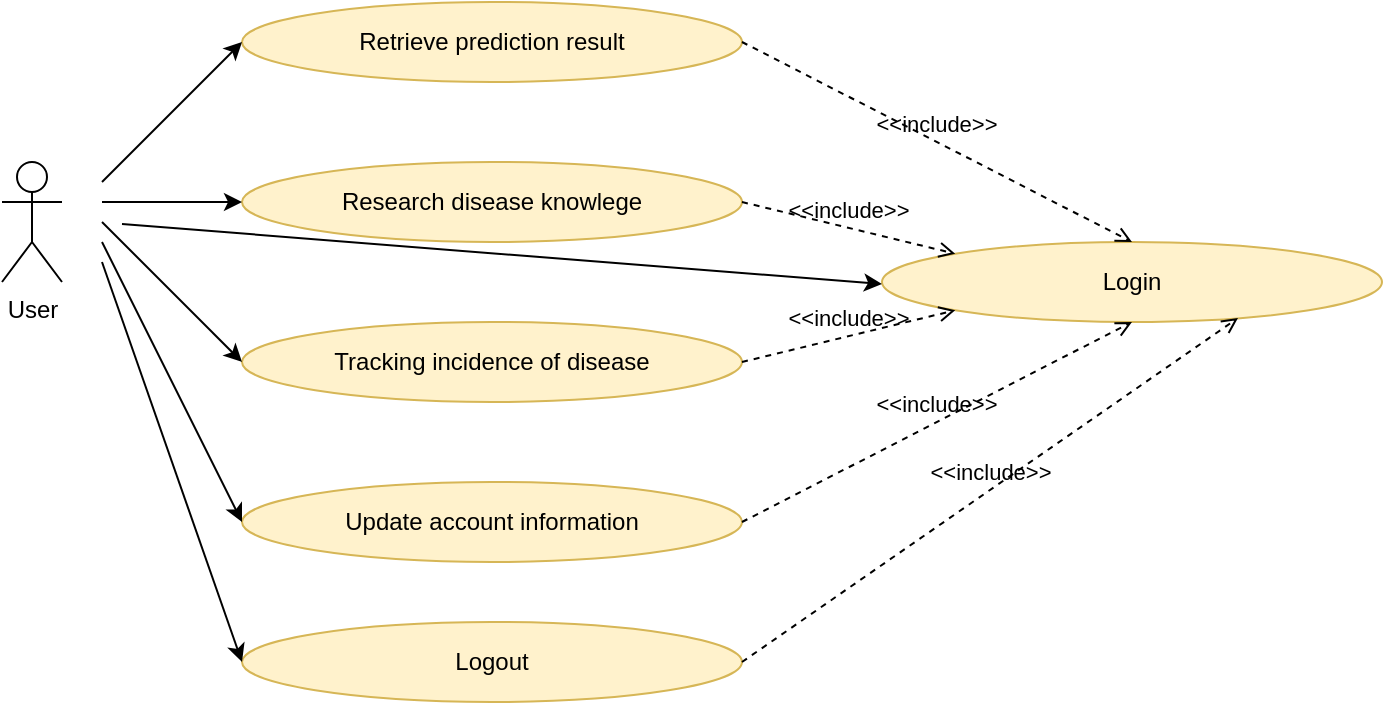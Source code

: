 <mxfile version="13.9.3" type="device" pages="2"><diagram id="Q4VKpC_Am_Wv9PQOqJDr" name="Overview"><mxGraphModel dx="1426" dy="771" grid="1" gridSize="10" guides="1" tooltips="1" connect="1" arrows="1" fold="1" page="1" pageScale="1" pageWidth="850" pageHeight="1100" math="0" shadow="0"><root><mxCell id="0"/><mxCell id="1" parent="0"/><mxCell id="cq-xyzbURxYp6P545wIE-1" value="User&lt;br&gt;" style="shape=umlActor;verticalLabelPosition=bottom;verticalAlign=top;html=1;" parent="1" vertex="1"><mxGeometry x="80" y="200" width="30" height="60" as="geometry"/></mxCell><mxCell id="cq-xyzbURxYp6P545wIE-3" value="Retrieve prediction result" style="ellipse;whiteSpace=wrap;html=1;fillColor=#fff2cc;strokeColor=#d6b656;" parent="1" vertex="1"><mxGeometry x="200" y="120" width="250" height="40" as="geometry"/></mxCell><mxCell id="cq-xyzbURxYp6P545wIE-5" value="Research disease knowlege" style="ellipse;whiteSpace=wrap;html=1;fillColor=#fff2cc;strokeColor=#d6b656;" parent="1" vertex="1"><mxGeometry x="200" y="200" width="250" height="40" as="geometry"/></mxCell><mxCell id="cq-xyzbURxYp6P545wIE-6" value="Tracking incidence of disease" style="ellipse;whiteSpace=wrap;html=1;fillColor=#fff2cc;strokeColor=#d6b656;" parent="1" vertex="1"><mxGeometry x="200" y="280" width="250" height="40" as="geometry"/></mxCell><mxCell id="cq-xyzbURxYp6P545wIE-7" value="Update account information" style="ellipse;whiteSpace=wrap;html=1;fillColor=#fff2cc;strokeColor=#d6b656;" parent="1" vertex="1"><mxGeometry x="200" y="360" width="250" height="40" as="geometry"/></mxCell><mxCell id="cq-xyzbURxYp6P545wIE-8" value="Login" style="ellipse;whiteSpace=wrap;html=1;fillColor=#fff2cc;strokeColor=#d6b656;" parent="1" vertex="1"><mxGeometry x="520" y="240" width="250" height="40" as="geometry"/></mxCell><mxCell id="cq-xyzbURxYp6P545wIE-9" value="&amp;lt;&amp;lt;include&amp;gt;&amp;gt;" style="edgeStyle=none;html=1;endArrow=open;verticalAlign=bottom;dashed=1;labelBackgroundColor=none;entryX=0.5;entryY=0;entryDx=0;entryDy=0;" parent="1" target="cq-xyzbURxYp6P545wIE-8" edge="1"><mxGeometry width="160" relative="1" as="geometry"><mxPoint x="450" y="140" as="sourcePoint"/><mxPoint x="610" y="140" as="targetPoint"/></mxGeometry></mxCell><mxCell id="cq-xyzbURxYp6P545wIE-10" value="&amp;lt;&amp;lt;include&amp;gt;&amp;gt;" style="edgeStyle=none;html=1;endArrow=open;verticalAlign=bottom;dashed=1;labelBackgroundColor=none;exitX=1;exitY=0.5;exitDx=0;exitDy=0;entryX=0;entryY=0;entryDx=0;entryDy=0;" parent="1" source="cq-xyzbURxYp6P545wIE-5" target="cq-xyzbURxYp6P545wIE-8" edge="1"><mxGeometry width="160" relative="1" as="geometry"><mxPoint x="480" y="330" as="sourcePoint"/><mxPoint x="640" y="330" as="targetPoint"/></mxGeometry></mxCell><mxCell id="cq-xyzbURxYp6P545wIE-11" value="&amp;lt;&amp;lt;include&amp;gt;&amp;gt;" style="edgeStyle=none;html=1;endArrow=open;verticalAlign=bottom;dashed=1;labelBackgroundColor=none;exitX=1;exitY=0.5;exitDx=0;exitDy=0;entryX=0;entryY=1;entryDx=0;entryDy=0;" parent="1" source="cq-xyzbURxYp6P545wIE-6" target="cq-xyzbURxYp6P545wIE-8" edge="1"><mxGeometry width="160" relative="1" as="geometry"><mxPoint x="540" y="440" as="sourcePoint"/><mxPoint x="700" y="440" as="targetPoint"/></mxGeometry></mxCell><mxCell id="cq-xyzbURxYp6P545wIE-12" value="&amp;lt;&amp;lt;include&amp;gt;&amp;gt;" style="edgeStyle=none;html=1;endArrow=open;verticalAlign=bottom;dashed=1;labelBackgroundColor=none;exitX=1;exitY=0.5;exitDx=0;exitDy=0;entryX=0.5;entryY=1;entryDx=0;entryDy=0;" parent="1" source="cq-xyzbURxYp6P545wIE-7" target="cq-xyzbURxYp6P545wIE-8" edge="1"><mxGeometry width="160" relative="1" as="geometry"><mxPoint x="540" y="400" as="sourcePoint"/><mxPoint x="700" y="400" as="targetPoint"/></mxGeometry></mxCell><mxCell id="cq-xyzbURxYp6P545wIE-18" value="" style="endArrow=classic;html=1;entryX=0;entryY=0.5;entryDx=0;entryDy=0;" parent="1" target="cq-xyzbURxYp6P545wIE-3" edge="1"><mxGeometry width="50" height="50" relative="1" as="geometry"><mxPoint x="130" y="210" as="sourcePoint"/><mxPoint x="180" y="160" as="targetPoint"/></mxGeometry></mxCell><mxCell id="cq-xyzbURxYp6P545wIE-19" value="" style="endArrow=classic;html=1;entryX=0;entryY=0.5;entryDx=0;entryDy=0;" parent="1" target="cq-xyzbURxYp6P545wIE-5" edge="1"><mxGeometry width="50" height="50" relative="1" as="geometry"><mxPoint x="130" y="220" as="sourcePoint"/><mxPoint x="190" y="210" as="targetPoint"/></mxGeometry></mxCell><mxCell id="cq-xyzbURxYp6P545wIE-20" value="" style="endArrow=classic;html=1;entryX=0;entryY=0.5;entryDx=0;entryDy=0;" parent="1" target="cq-xyzbURxYp6P545wIE-6" edge="1"><mxGeometry width="50" height="50" relative="1" as="geometry"><mxPoint x="130" y="230" as="sourcePoint"/><mxPoint x="210" y="240" as="targetPoint"/></mxGeometry></mxCell><mxCell id="cq-xyzbURxYp6P545wIE-22" value="" style="endArrow=classic;html=1;entryX=0;entryY=0.5;entryDx=0;entryDy=0;" parent="1" target="cq-xyzbURxYp6P545wIE-7" edge="1"><mxGeometry width="50" height="50" relative="1" as="geometry"><mxPoint x="130" y="240" as="sourcePoint"/><mxPoint x="170" y="330" as="targetPoint"/></mxGeometry></mxCell><mxCell id="cq-xyzbURxYp6P545wIE-23" value="" style="endArrow=classic;html=1;entryX=0;entryY=0.5;entryDx=0;entryDy=0;" parent="1" edge="1"><mxGeometry width="50" height="50" relative="1" as="geometry"><mxPoint x="140" y="231" as="sourcePoint"/><mxPoint x="520" y="261" as="targetPoint"/></mxGeometry></mxCell><mxCell id="pY63lzEpvvaneTW1xtMz-1" value="Logout" style="ellipse;whiteSpace=wrap;html=1;fillColor=#fff2cc;strokeColor=#d6b656;" parent="1" vertex="1"><mxGeometry x="200" y="430" width="250" height="40" as="geometry"/></mxCell><mxCell id="pY63lzEpvvaneTW1xtMz-2" value="" style="endArrow=classic;html=1;entryX=0;entryY=0.5;entryDx=0;entryDy=0;" parent="1" target="pY63lzEpvvaneTW1xtMz-1" edge="1"><mxGeometry width="50" height="50" relative="1" as="geometry"><mxPoint x="130" y="250" as="sourcePoint"/><mxPoint x="150" y="440" as="targetPoint"/></mxGeometry></mxCell><mxCell id="pY63lzEpvvaneTW1xtMz-3" value="&amp;lt;&amp;lt;include&amp;gt;&amp;gt;" style="edgeStyle=none;html=1;endArrow=open;verticalAlign=bottom;dashed=1;labelBackgroundColor=none;exitX=1;exitY=0.5;exitDx=0;exitDy=0;entryX=0.712;entryY=0.95;entryDx=0;entryDy=0;entryPerimeter=0;" parent="1" source="pY63lzEpvvaneTW1xtMz-1" target="cq-xyzbURxYp6P545wIE-8" edge="1"><mxGeometry width="160" relative="1" as="geometry"><mxPoint x="600" y="450" as="sourcePoint"/><mxPoint x="760" y="450" as="targetPoint"/></mxGeometry></mxCell></root></mxGraphModel></diagram><diagram id="b4kyPXqM3iB72-FM8Nie" name="Page-2"><mxGraphModel dx="1426" dy="771" grid="1" gridSize="10" guides="1" tooltips="1" connect="1" arrows="1" fold="1" page="1" pageScale="1" pageWidth="850" pageHeight="1100" math="0" shadow="0"><root><mxCell id="J9eze9DkF2DlZb9an3-b-0"/><mxCell id="J9eze9DkF2DlZb9an3-b-1" parent="J9eze9DkF2DlZb9an3-b-0"/></root></mxGraphModel></diagram></mxfile>